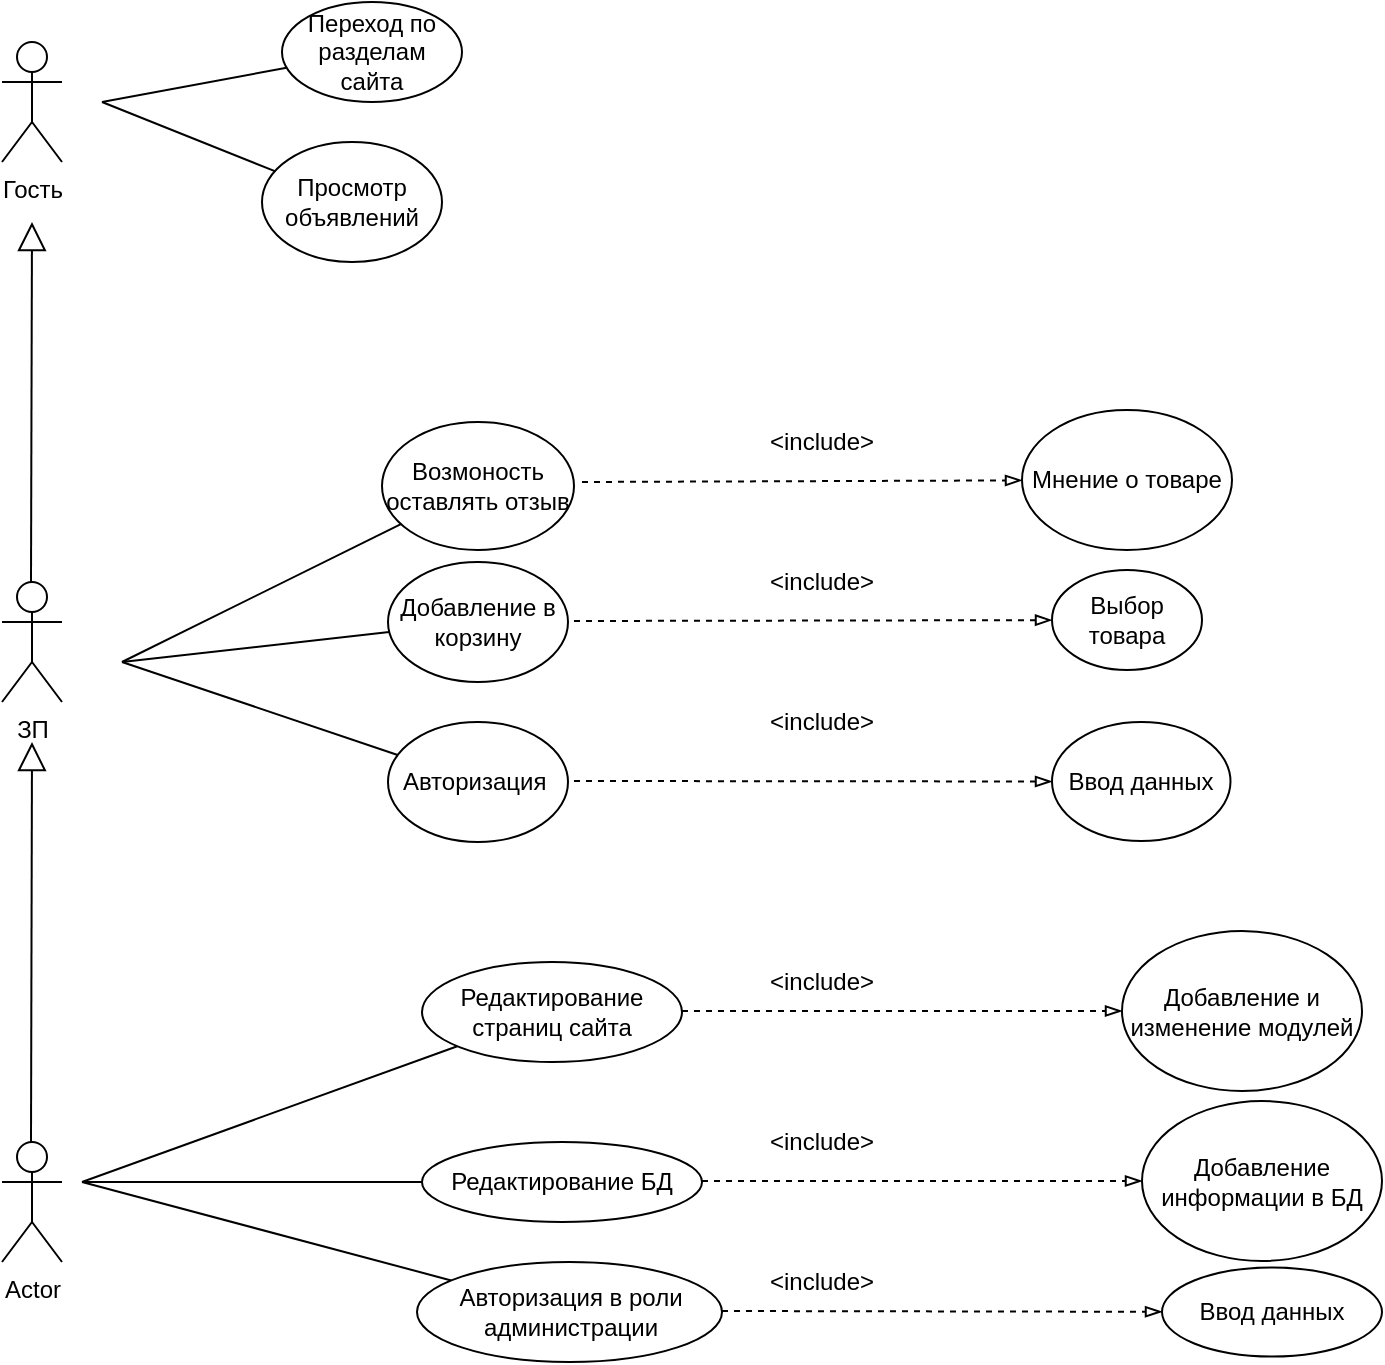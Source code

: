 <mxfile version="14.6.13" type="device"><diagram id="HJ6bwYFZ5k7zPeNxq3iw" name="Страница 1"><mxGraphModel dx="1086" dy="820" grid="1" gridSize="10" guides="1" tooltips="1" connect="1" arrows="1" fold="1" page="1" pageScale="1" pageWidth="1169" pageHeight="827" math="0" shadow="0"><root><mxCell id="0"/><mxCell id="1" parent="0"/><mxCell id="3mIJLjxfb0ZCp3yke5hs-1" value="Гость" style="shape=umlActor;verticalLabelPosition=bottom;verticalAlign=top;html=1;outlineConnect=0;" vertex="1" parent="1"><mxGeometry x="90" y="100" width="30" height="60" as="geometry"/></mxCell><mxCell id="3mIJLjxfb0ZCp3yke5hs-2" value="" style="endArrow=none;html=1;" edge="1" parent="1" target="3mIJLjxfb0ZCp3yke5hs-5"><mxGeometry width="50" height="50" relative="1" as="geometry"><mxPoint x="140" y="130" as="sourcePoint"/><mxPoint x="290" y="90" as="targetPoint"/></mxGeometry></mxCell><mxCell id="3mIJLjxfb0ZCp3yke5hs-3" value="" style="endArrow=none;html=1;" edge="1" parent="1" target="3mIJLjxfb0ZCp3yke5hs-4"><mxGeometry width="50" height="50" relative="1" as="geometry"><mxPoint x="140" y="130" as="sourcePoint"/><mxPoint x="280" y="170" as="targetPoint"/></mxGeometry></mxCell><mxCell id="3mIJLjxfb0ZCp3yke5hs-4" value="Просмотр объявлений" style="ellipse;whiteSpace=wrap;html=1;" vertex="1" parent="1"><mxGeometry x="220" y="150" width="90" height="60" as="geometry"/></mxCell><mxCell id="3mIJLjxfb0ZCp3yke5hs-5" value="Переход по разделам сайта" style="ellipse;whiteSpace=wrap;html=1;" vertex="1" parent="1"><mxGeometry x="230" y="80" width="90" height="50" as="geometry"/></mxCell><mxCell id="3mIJLjxfb0ZCp3yke5hs-6" value="ЗП" style="shape=umlActor;verticalLabelPosition=bottom;verticalAlign=top;html=1;outlineConnect=0;" vertex="1" parent="1"><mxGeometry x="90" y="370" width="30" height="60" as="geometry"/></mxCell><mxCell id="3mIJLjxfb0ZCp3yke5hs-9" value="" style="endArrow=block;endFill=0;endSize=12;html=1;" edge="1" parent="1"><mxGeometry width="160" relative="1" as="geometry"><mxPoint x="104.5" y="370" as="sourcePoint"/><mxPoint x="105" y="190" as="targetPoint"/></mxGeometry></mxCell><mxCell id="3mIJLjxfb0ZCp3yke5hs-10" value="" style="endArrow=none;html=1;" edge="1" parent="1" target="3mIJLjxfb0ZCp3yke5hs-13"><mxGeometry width="50" height="50" relative="1" as="geometry"><mxPoint x="150" y="410" as="sourcePoint"/><mxPoint x="260" y="344" as="targetPoint"/></mxGeometry></mxCell><mxCell id="3mIJLjxfb0ZCp3yke5hs-11" value="" style="endArrow=none;html=1;" edge="1" parent="1" target="3mIJLjxfb0ZCp3yke5hs-15"><mxGeometry width="50" height="50" relative="1" as="geometry"><mxPoint x="150" y="410" as="sourcePoint"/><mxPoint x="260" y="440" as="targetPoint"/></mxGeometry></mxCell><mxCell id="3mIJLjxfb0ZCp3yke5hs-12" value="" style="endArrow=none;html=1;" edge="1" parent="1" target="3mIJLjxfb0ZCp3yke5hs-14"><mxGeometry width="50" height="50" relative="1" as="geometry"><mxPoint x="150" y="410" as="sourcePoint"/><mxPoint x="270" y="400" as="targetPoint"/></mxGeometry></mxCell><mxCell id="3mIJLjxfb0ZCp3yke5hs-13" value="Возмоность оставлять отзыв" style="ellipse;whiteSpace=wrap;html=1;" vertex="1" parent="1"><mxGeometry x="280" y="290" width="96" height="64" as="geometry"/></mxCell><mxCell id="3mIJLjxfb0ZCp3yke5hs-14" value="Добавление в корзину" style="ellipse;whiteSpace=wrap;html=1;" vertex="1" parent="1"><mxGeometry x="283" y="360" width="90" height="60" as="geometry"/></mxCell><mxCell id="3mIJLjxfb0ZCp3yke5hs-15" value="Авторизация&amp;nbsp;" style="ellipse;whiteSpace=wrap;html=1;" vertex="1" parent="1"><mxGeometry x="283" y="440" width="90" height="60" as="geometry"/></mxCell><mxCell id="3mIJLjxfb0ZCp3yke5hs-20" value="" style="endArrow=blockThin;html=1;dashed=1;endFill=0;" edge="1" parent="1" target="3mIJLjxfb0ZCp3yke5hs-35"><mxGeometry width="50" height="50" relative="1" as="geometry"><mxPoint x="380" y="320" as="sourcePoint"/><mxPoint x="660" y="320" as="targetPoint"/></mxGeometry></mxCell><mxCell id="3mIJLjxfb0ZCp3yke5hs-21" value="" style="endArrow=blockThin;html=1;dashed=1;endFill=0;" edge="1" parent="1" target="3mIJLjxfb0ZCp3yke5hs-36"><mxGeometry width="50" height="50" relative="1" as="geometry"><mxPoint x="376" y="389.5" as="sourcePoint"/><mxPoint x="656" y="389.5" as="targetPoint"/></mxGeometry></mxCell><mxCell id="3mIJLjxfb0ZCp3yke5hs-22" value="" style="endArrow=blockThin;html=1;dashed=1;endFill=0;" edge="1" parent="1" target="3mIJLjxfb0ZCp3yke5hs-37"><mxGeometry width="50" height="50" relative="1" as="geometry"><mxPoint x="376" y="469.5" as="sourcePoint"/><mxPoint x="656" y="469.5" as="targetPoint"/></mxGeometry></mxCell><mxCell id="3mIJLjxfb0ZCp3yke5hs-23" value="Actor" style="shape=umlActor;verticalLabelPosition=bottom;verticalAlign=top;html=1;outlineConnect=0;" vertex="1" parent="1"><mxGeometry x="90" y="650" width="30" height="60" as="geometry"/></mxCell><mxCell id="3mIJLjxfb0ZCp3yke5hs-24" value="" style="endArrow=block;endFill=0;endSize=12;html=1;" edge="1" parent="1"><mxGeometry width="160" relative="1" as="geometry"><mxPoint x="104.5" y="650" as="sourcePoint"/><mxPoint x="105" y="450" as="targetPoint"/></mxGeometry></mxCell><mxCell id="3mIJLjxfb0ZCp3yke5hs-25" value="" style="endArrow=none;html=1;" edge="1" parent="1" target="3mIJLjxfb0ZCp3yke5hs-28"><mxGeometry width="50" height="50" relative="1" as="geometry"><mxPoint x="130" y="670" as="sourcePoint"/><mxPoint x="280" y="610" as="targetPoint"/></mxGeometry></mxCell><mxCell id="3mIJLjxfb0ZCp3yke5hs-26" value="" style="endArrow=none;html=1;" edge="1" parent="1" target="3mIJLjxfb0ZCp3yke5hs-31"><mxGeometry width="50" height="50" relative="1" as="geometry"><mxPoint x="130" y="670" as="sourcePoint"/><mxPoint x="270" y="740" as="targetPoint"/></mxGeometry></mxCell><mxCell id="3mIJLjxfb0ZCp3yke5hs-27" value="" style="endArrow=none;html=1;" edge="1" parent="1" target="3mIJLjxfb0ZCp3yke5hs-29"><mxGeometry width="50" height="50" relative="1" as="geometry"><mxPoint x="130" y="670" as="sourcePoint"/><mxPoint x="280" y="670" as="targetPoint"/></mxGeometry></mxCell><mxCell id="3mIJLjxfb0ZCp3yke5hs-28" value="Редактирование страниц сайта" style="ellipse;whiteSpace=wrap;html=1;" vertex="1" parent="1"><mxGeometry x="300" y="560" width="130" height="50" as="geometry"/></mxCell><mxCell id="3mIJLjxfb0ZCp3yke5hs-29" value="Редактирование БД" style="ellipse;whiteSpace=wrap;html=1;" vertex="1" parent="1"><mxGeometry x="300" y="650" width="140" height="40" as="geometry"/></mxCell><mxCell id="3mIJLjxfb0ZCp3yke5hs-31" value="Авторизация в роли администрации" style="ellipse;whiteSpace=wrap;html=1;" vertex="1" parent="1"><mxGeometry x="297.5" y="710" width="152.5" height="50" as="geometry"/></mxCell><mxCell id="3mIJLjxfb0ZCp3yke5hs-32" value="" style="endArrow=blockThin;html=1;dashed=1;endFill=0;" edge="1" parent="1" target="3mIJLjxfb0ZCp3yke5hs-38"><mxGeometry width="50" height="50" relative="1" as="geometry"><mxPoint x="430" y="584.5" as="sourcePoint"/><mxPoint x="710" y="584.5" as="targetPoint"/></mxGeometry></mxCell><mxCell id="3mIJLjxfb0ZCp3yke5hs-33" value="" style="endArrow=blockThin;html=1;dashed=1;endFill=0;" edge="1" parent="1" target="3mIJLjxfb0ZCp3yke5hs-39"><mxGeometry width="50" height="50" relative="1" as="geometry"><mxPoint x="440" y="669.5" as="sourcePoint"/><mxPoint x="720" y="669.5" as="targetPoint"/></mxGeometry></mxCell><mxCell id="3mIJLjxfb0ZCp3yke5hs-34" value="" style="endArrow=blockThin;html=1;dashed=1;endFill=0;" edge="1" parent="1" target="3mIJLjxfb0ZCp3yke5hs-40"><mxGeometry width="50" height="50" relative="1" as="geometry"><mxPoint x="450" y="734.5" as="sourcePoint"/><mxPoint x="730" y="734.5" as="targetPoint"/></mxGeometry></mxCell><mxCell id="3mIJLjxfb0ZCp3yke5hs-35" value="Мнение о товаре" style="ellipse;whiteSpace=wrap;html=1;" vertex="1" parent="1"><mxGeometry x="600" y="284" width="105" height="70" as="geometry"/></mxCell><mxCell id="3mIJLjxfb0ZCp3yke5hs-36" value="Выбор товара" style="ellipse;whiteSpace=wrap;html=1;" vertex="1" parent="1"><mxGeometry x="615" y="364" width="75" height="50" as="geometry"/></mxCell><mxCell id="3mIJLjxfb0ZCp3yke5hs-37" value="Ввод данных" style="ellipse;whiteSpace=wrap;html=1;" vertex="1" parent="1"><mxGeometry x="615" y="440" width="89.25" height="59.5" as="geometry"/></mxCell><mxCell id="3mIJLjxfb0ZCp3yke5hs-38" value="Добавление и изменение модулей" style="ellipse;whiteSpace=wrap;html=1;" vertex="1" parent="1"><mxGeometry x="650" y="544.5" width="120" height="80" as="geometry"/></mxCell><mxCell id="3mIJLjxfb0ZCp3yke5hs-39" value="Добавление информации в БД" style="ellipse;whiteSpace=wrap;html=1;" vertex="1" parent="1"><mxGeometry x="660" y="629.5" width="120" height="80" as="geometry"/></mxCell><mxCell id="3mIJLjxfb0ZCp3yke5hs-40" value="Ввод данных" style="ellipse;whiteSpace=wrap;html=1;" vertex="1" parent="1"><mxGeometry x="670" y="712.75" width="110" height="44.5" as="geometry"/></mxCell><mxCell id="3mIJLjxfb0ZCp3yke5hs-41" value="&amp;lt;include&amp;gt;" style="text;html=1;strokeColor=none;fillColor=none;align=center;verticalAlign=middle;whiteSpace=wrap;rounded=0;" vertex="1" parent="1"><mxGeometry x="480" y="290" width="40" height="20" as="geometry"/></mxCell><mxCell id="3mIJLjxfb0ZCp3yke5hs-42" value="&amp;lt;include&amp;gt;" style="text;html=1;strokeColor=none;fillColor=none;align=center;verticalAlign=middle;whiteSpace=wrap;rounded=0;" vertex="1" parent="1"><mxGeometry x="480" y="360" width="40" height="20" as="geometry"/></mxCell><mxCell id="3mIJLjxfb0ZCp3yke5hs-43" value="&amp;lt;include&amp;gt;" style="text;html=1;strokeColor=none;fillColor=none;align=center;verticalAlign=middle;whiteSpace=wrap;rounded=0;" vertex="1" parent="1"><mxGeometry x="480" y="430" width="40" height="20" as="geometry"/></mxCell><mxCell id="3mIJLjxfb0ZCp3yke5hs-44" value="&amp;lt;include&amp;gt;" style="text;html=1;strokeColor=none;fillColor=none;align=center;verticalAlign=middle;whiteSpace=wrap;rounded=0;" vertex="1" parent="1"><mxGeometry x="480" y="560" width="40" height="20" as="geometry"/></mxCell><mxCell id="3mIJLjxfb0ZCp3yke5hs-45" value="&amp;lt;include&amp;gt;" style="text;html=1;strokeColor=none;fillColor=none;align=center;verticalAlign=middle;whiteSpace=wrap;rounded=0;" vertex="1" parent="1"><mxGeometry x="480" y="640" width="40" height="20" as="geometry"/></mxCell><mxCell id="3mIJLjxfb0ZCp3yke5hs-46" value="&amp;lt;include&amp;gt;" style="text;html=1;strokeColor=none;fillColor=none;align=center;verticalAlign=middle;whiteSpace=wrap;rounded=0;" vertex="1" parent="1"><mxGeometry x="480" y="710" width="40" height="20" as="geometry"/></mxCell></root></mxGraphModel></diagram></mxfile>